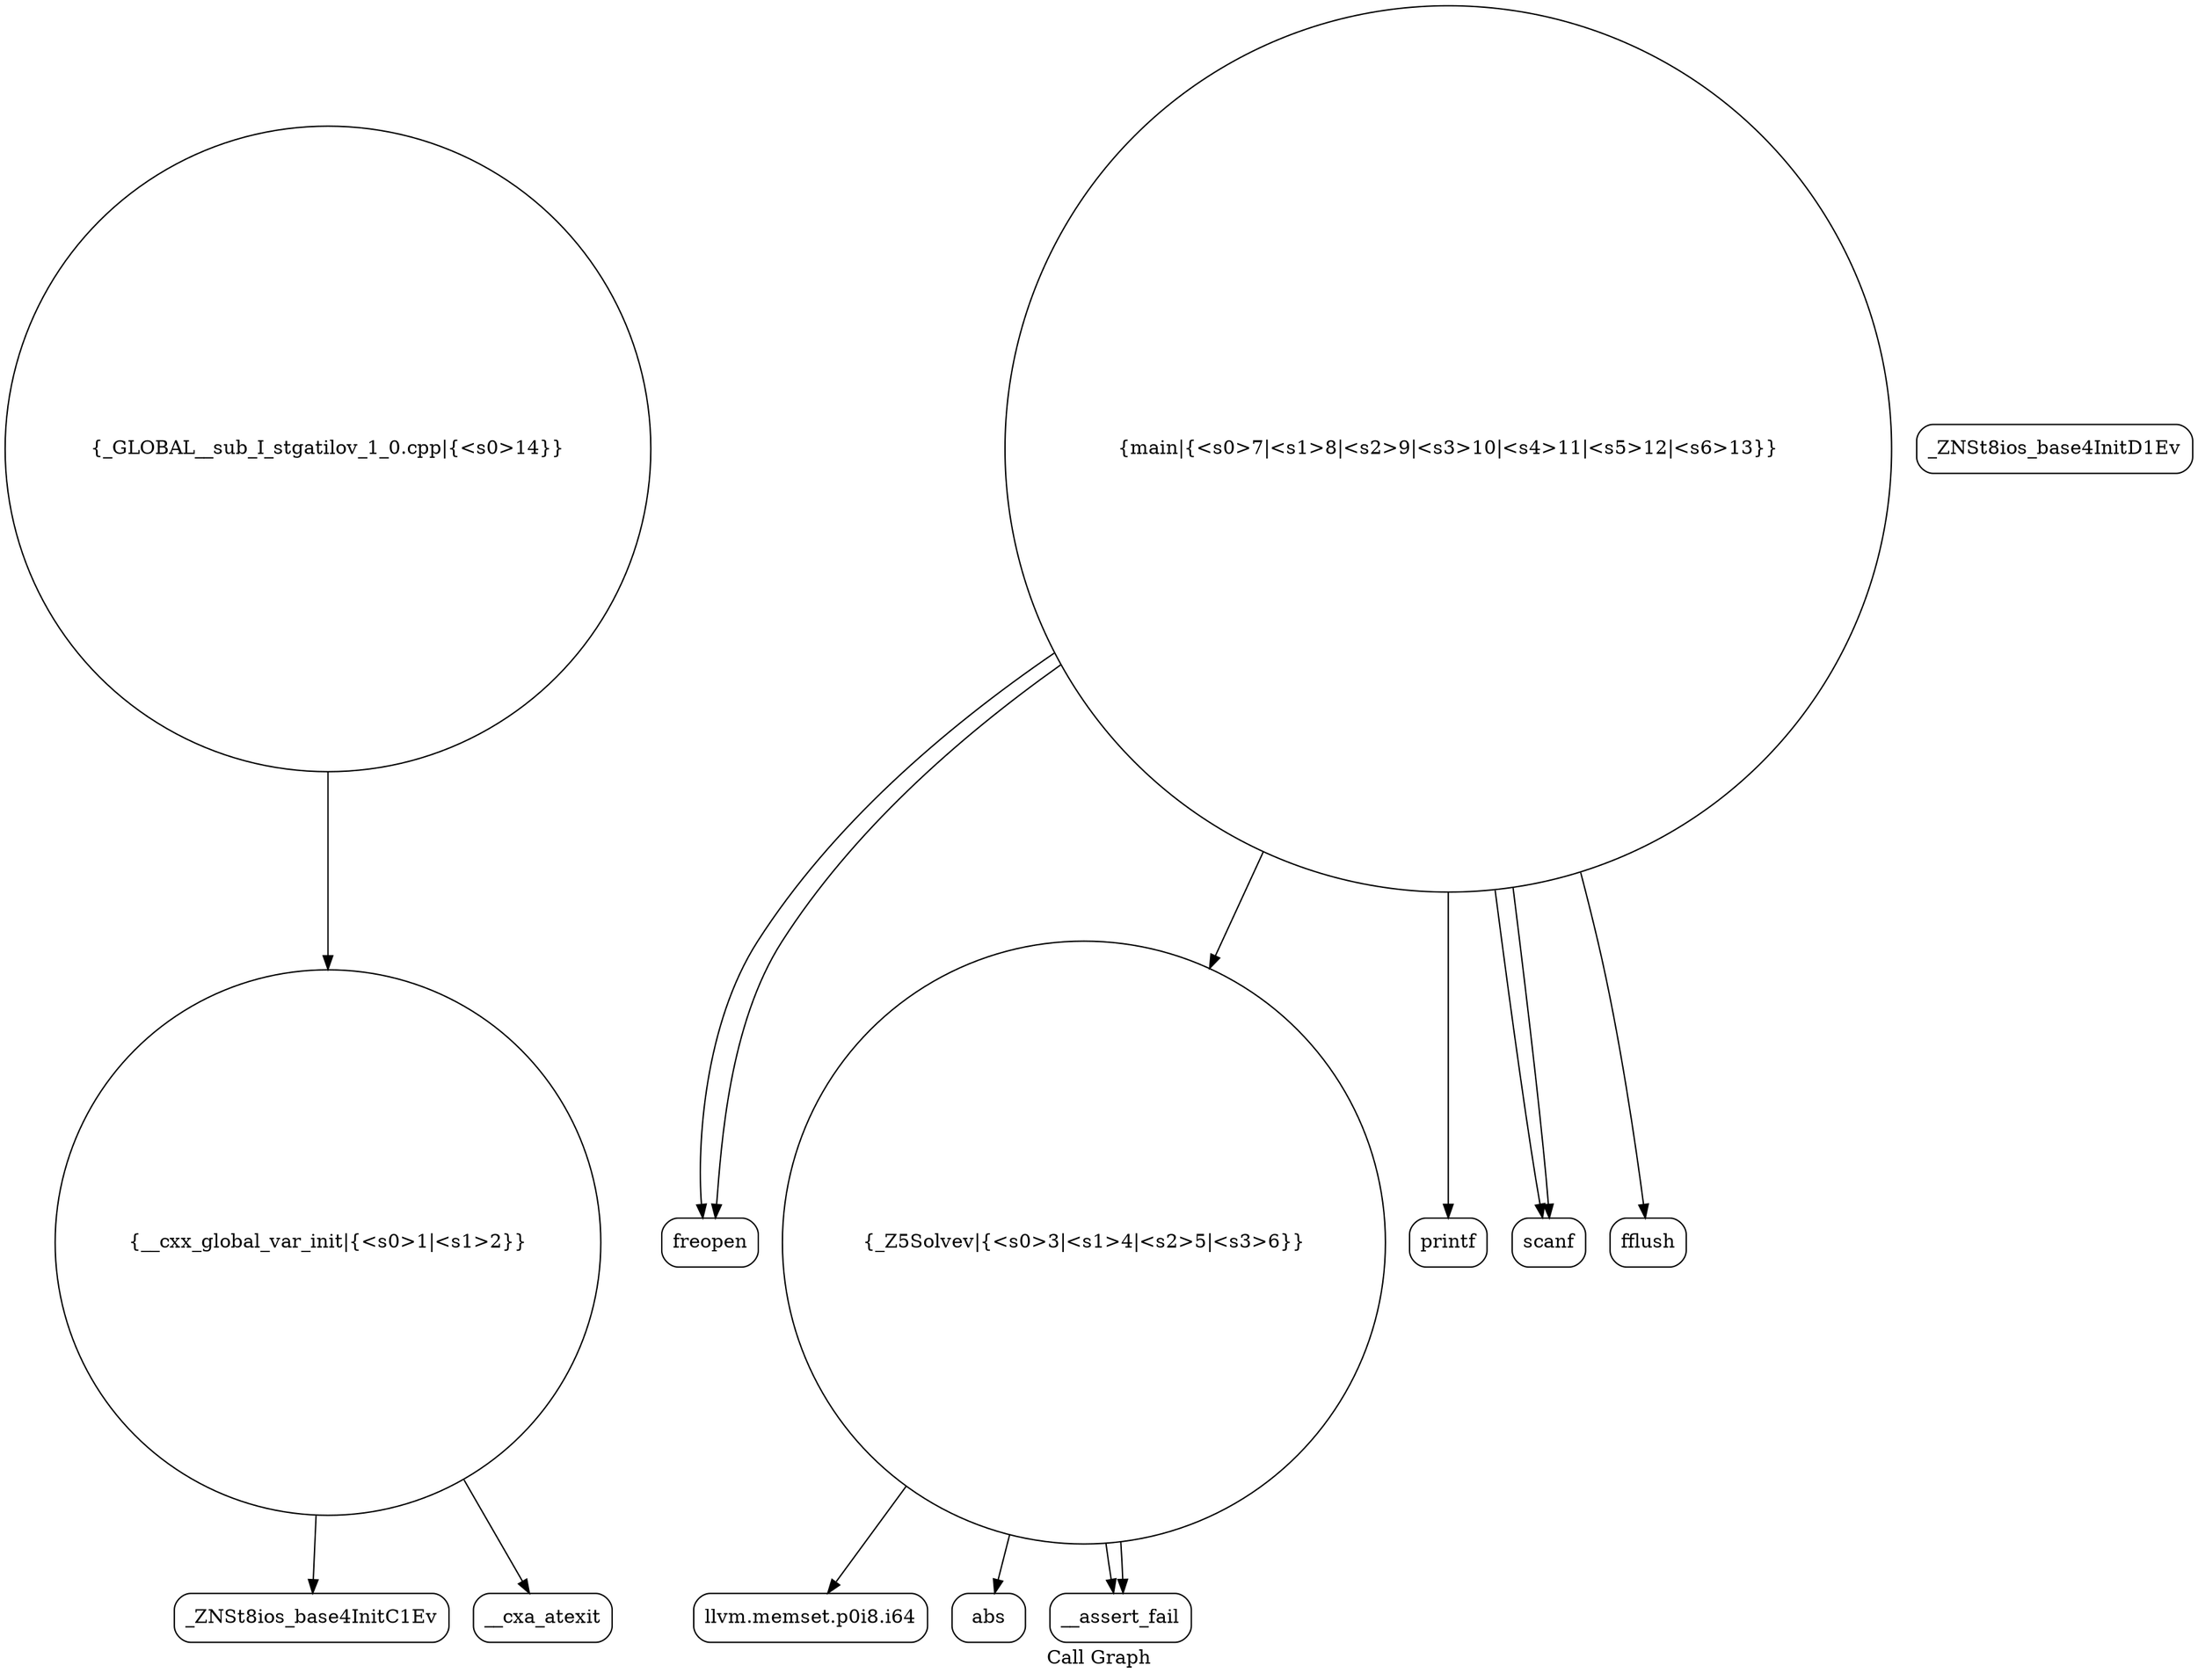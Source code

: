 digraph "Call Graph" {
	label="Call Graph";

	Node0x564805dd13f0 [shape=record,shape=circle,label="{__cxx_global_var_init|{<s0>1|<s1>2}}"];
	Node0x564805dd13f0:s0 -> Node0x564805dd1880[color=black];
	Node0x564805dd13f0:s1 -> Node0x564805dd1980[color=black];
	Node0x564805dd1b80 [shape=record,shape=Mrecord,label="{llvm.memset.p0i8.i64}"];
	Node0x564805dd1900 [shape=record,shape=Mrecord,label="{_ZNSt8ios_base4InitD1Ev}"];
	Node0x564805dd1c80 [shape=record,shape=Mrecord,label="{freopen}"];
	Node0x564805dd1a00 [shape=record,shape=circle,label="{_Z5Solvev|{<s0>3|<s1>4|<s2>5|<s3>6}}"];
	Node0x564805dd1a00:s0 -> Node0x564805dd1a80[color=black];
	Node0x564805dd1a00:s1 -> Node0x564805dd1b00[color=black];
	Node0x564805dd1a00:s2 -> Node0x564805dd1b80[color=black];
	Node0x564805dd1a00:s3 -> Node0x564805dd1b00[color=black];
	Node0x564805dd1d80 [shape=record,shape=Mrecord,label="{printf}"];
	Node0x564805dd1b00 [shape=record,shape=Mrecord,label="{__assert_fail}"];
	Node0x564805dd1e80 [shape=record,shape=circle,label="{_GLOBAL__sub_I_stgatilov_1_0.cpp|{<s0>14}}"];
	Node0x564805dd1e80:s0 -> Node0x564805dd13f0[color=black];
	Node0x564805dd1880 [shape=record,shape=Mrecord,label="{_ZNSt8ios_base4InitC1Ev}"];
	Node0x564805dd1c00 [shape=record,shape=circle,label="{main|{<s0>7|<s1>8|<s2>9|<s3>10|<s4>11|<s5>12|<s6>13}}"];
	Node0x564805dd1c00:s0 -> Node0x564805dd1c80[color=black];
	Node0x564805dd1c00:s1 -> Node0x564805dd1c80[color=black];
	Node0x564805dd1c00:s2 -> Node0x564805dd1d00[color=black];
	Node0x564805dd1c00:s3 -> Node0x564805dd1d00[color=black];
	Node0x564805dd1c00:s4 -> Node0x564805dd1a00[color=black];
	Node0x564805dd1c00:s5 -> Node0x564805dd1d80[color=black];
	Node0x564805dd1c00:s6 -> Node0x564805dd1e00[color=black];
	Node0x564805dd1980 [shape=record,shape=Mrecord,label="{__cxa_atexit}"];
	Node0x564805dd1d00 [shape=record,shape=Mrecord,label="{scanf}"];
	Node0x564805dd1a80 [shape=record,shape=Mrecord,label="{abs}"];
	Node0x564805dd1e00 [shape=record,shape=Mrecord,label="{fflush}"];
}
